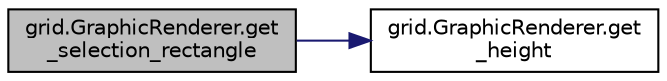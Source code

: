 digraph "grid.GraphicRenderer.get_selection_rectangle"
{
 // LATEX_PDF_SIZE
  edge [fontname="Helvetica",fontsize="10",labelfontname="Helvetica",labelfontsize="10"];
  node [fontname="Helvetica",fontsize="10",shape=record];
  rankdir="LR";
  Node1 [label="grid.GraphicRenderer.get\l_selection_rectangle",height=0.2,width=0.4,color="black", fillcolor="grey75", style="filled", fontcolor="black",tooltip="Get Selection Rectangle."];
  Node1 -> Node2 [color="midnightblue",fontsize="10",style="solid",fontname="Helvetica"];
  Node2 [label="grid.GraphicRenderer.get\l_height",height=0.2,width=0.4,color="black", fillcolor="white", style="filled",URL="$classgrid_1_1_graphic_renderer.html#a48ea73e884131f1ea4dd5c42acd5afa9",tooltip="Get Height."];
}
